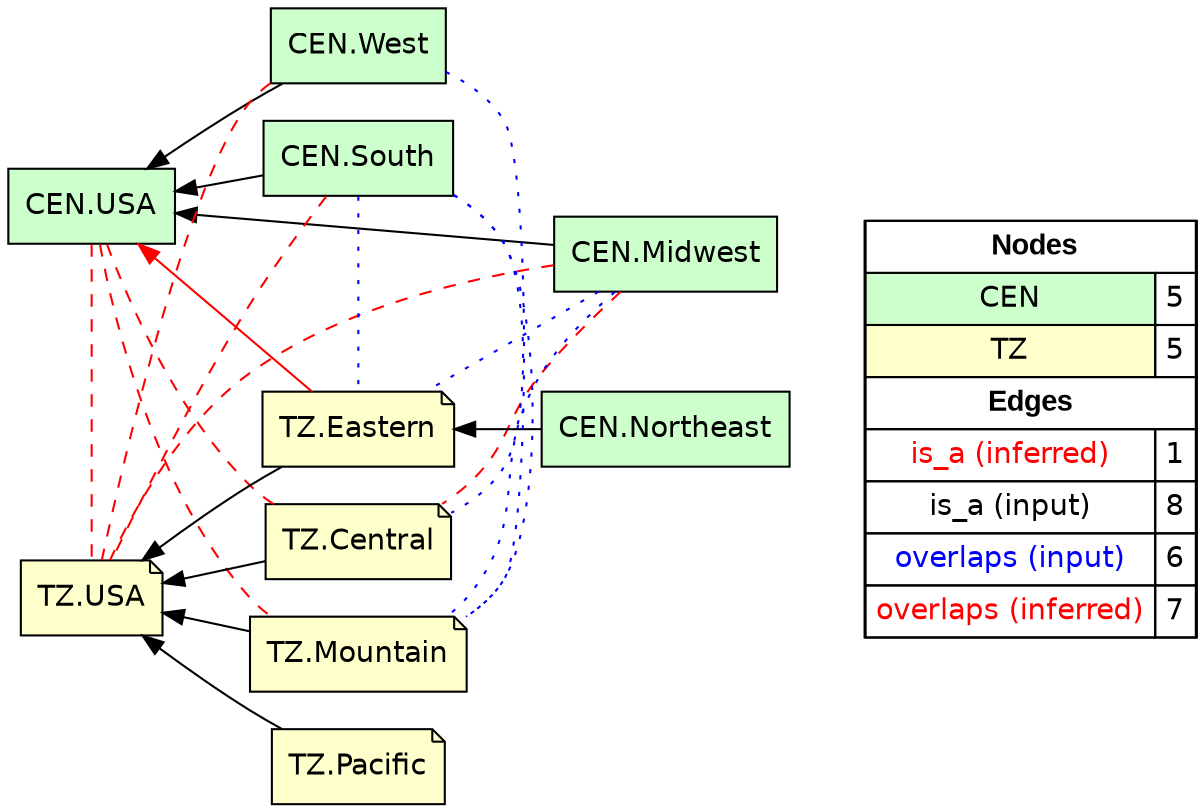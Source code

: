 digraph{
rankdir=RL
node[shape=box style=filled fillcolor="#CCFFCC" fontname="helvetica"] 
"CEN.Midwest"
"CEN.USA"
"CEN.Northeast"
"CEN.West"
"CEN.South"
node[shape=note style=filled fillcolor="#FFFFCC" fontname="helvetica"] 
"TZ.Eastern"
"TZ.Pacific"
"TZ.Central"
"TZ.USA"
"TZ.Mountain"
edge[arrowhead=normal style=solid color="#FF0000" constraint=true penwidth=1]
"TZ.Eastern" -> "CEN.USA"
edge[arrowhead=normal style=dotted color="#000000" constraint=true penwidth=1]
edge[arrowhead=normal style=solid color="#000000" constraint=true penwidth=1]
"TZ.Pacific" -> "TZ.USA"
"CEN.South" -> "CEN.USA"
"CEN.Midwest" -> "CEN.USA"
"TZ.Mountain" -> "TZ.USA"
"CEN.West" -> "CEN.USA"
"CEN.Northeast" -> "TZ.Eastern"
"TZ.Eastern" -> "TZ.USA"
"TZ.Central" -> "TZ.USA"
edge[arrowhead=none style=dotted color="#0000FF" constraint=false penwidth=1]
"CEN.Midwest" -> "TZ.Mountain"
"CEN.Midwest" -> "TZ.Eastern"
"CEN.South" -> "TZ.Central"
"CEN.West" -> "TZ.Mountain"
"CEN.South" -> "TZ.Mountain"
"CEN.South" -> "TZ.Eastern"
edge[arrowhead=none style=dashed color="#FF0000" constraint=false penwidth=1]
"CEN.USA" -> "TZ.Mountain"
"CEN.Midwest" -> "TZ.USA"
"CEN.West" -> "TZ.USA"
"CEN.USA" -> "TZ.Central"
"CEN.South" -> "TZ.USA"
"CEN.Midwest" -> "TZ.Central"
"CEN.USA" -> "TZ.USA"
node[shape=box] 
{rank=source Legend [fillcolor= white margin=0 label=< 
 <TABLE BORDER="0" CELLBORDER="1" CELLSPACING="0" CELLPADDING="4"> 
<TR> <TD COLSPAN="2"><font face="Arial Black"> Nodes</font></TD> </TR> 
<TR> 
 <TD bgcolor="#CCFFCC" fontname="helvetica">CEN</TD> 
 <TD>5</TD> 
 </TR> 
<TR> 
 <TD bgcolor="#FFFFCC" fontname="helvetica">TZ</TD> 
 <TD>5</TD> 
 </TR> 
<TR> <TD COLSPAN="2"><font face = "Arial Black"> Edges </font></TD> </TR> 
<TR> 
 <TD><font color ="#FF0000">is_a (inferred)</font></TD><TD>1</TD>
</TR>
<TR> 
 <TD><font color ="#000000">is_a (input)</font></TD><TD>8</TD>
</TR>
<TR> 
 <TD><font color ="#0000FF">overlaps (input)</font></TD><TD>6</TD>
</TR>
<TR> 
 <TD><font color ="#FF0000">overlaps (inferred)</font></TD><TD>7</TD>
</TR>
</TABLE> 
 >] } 
}